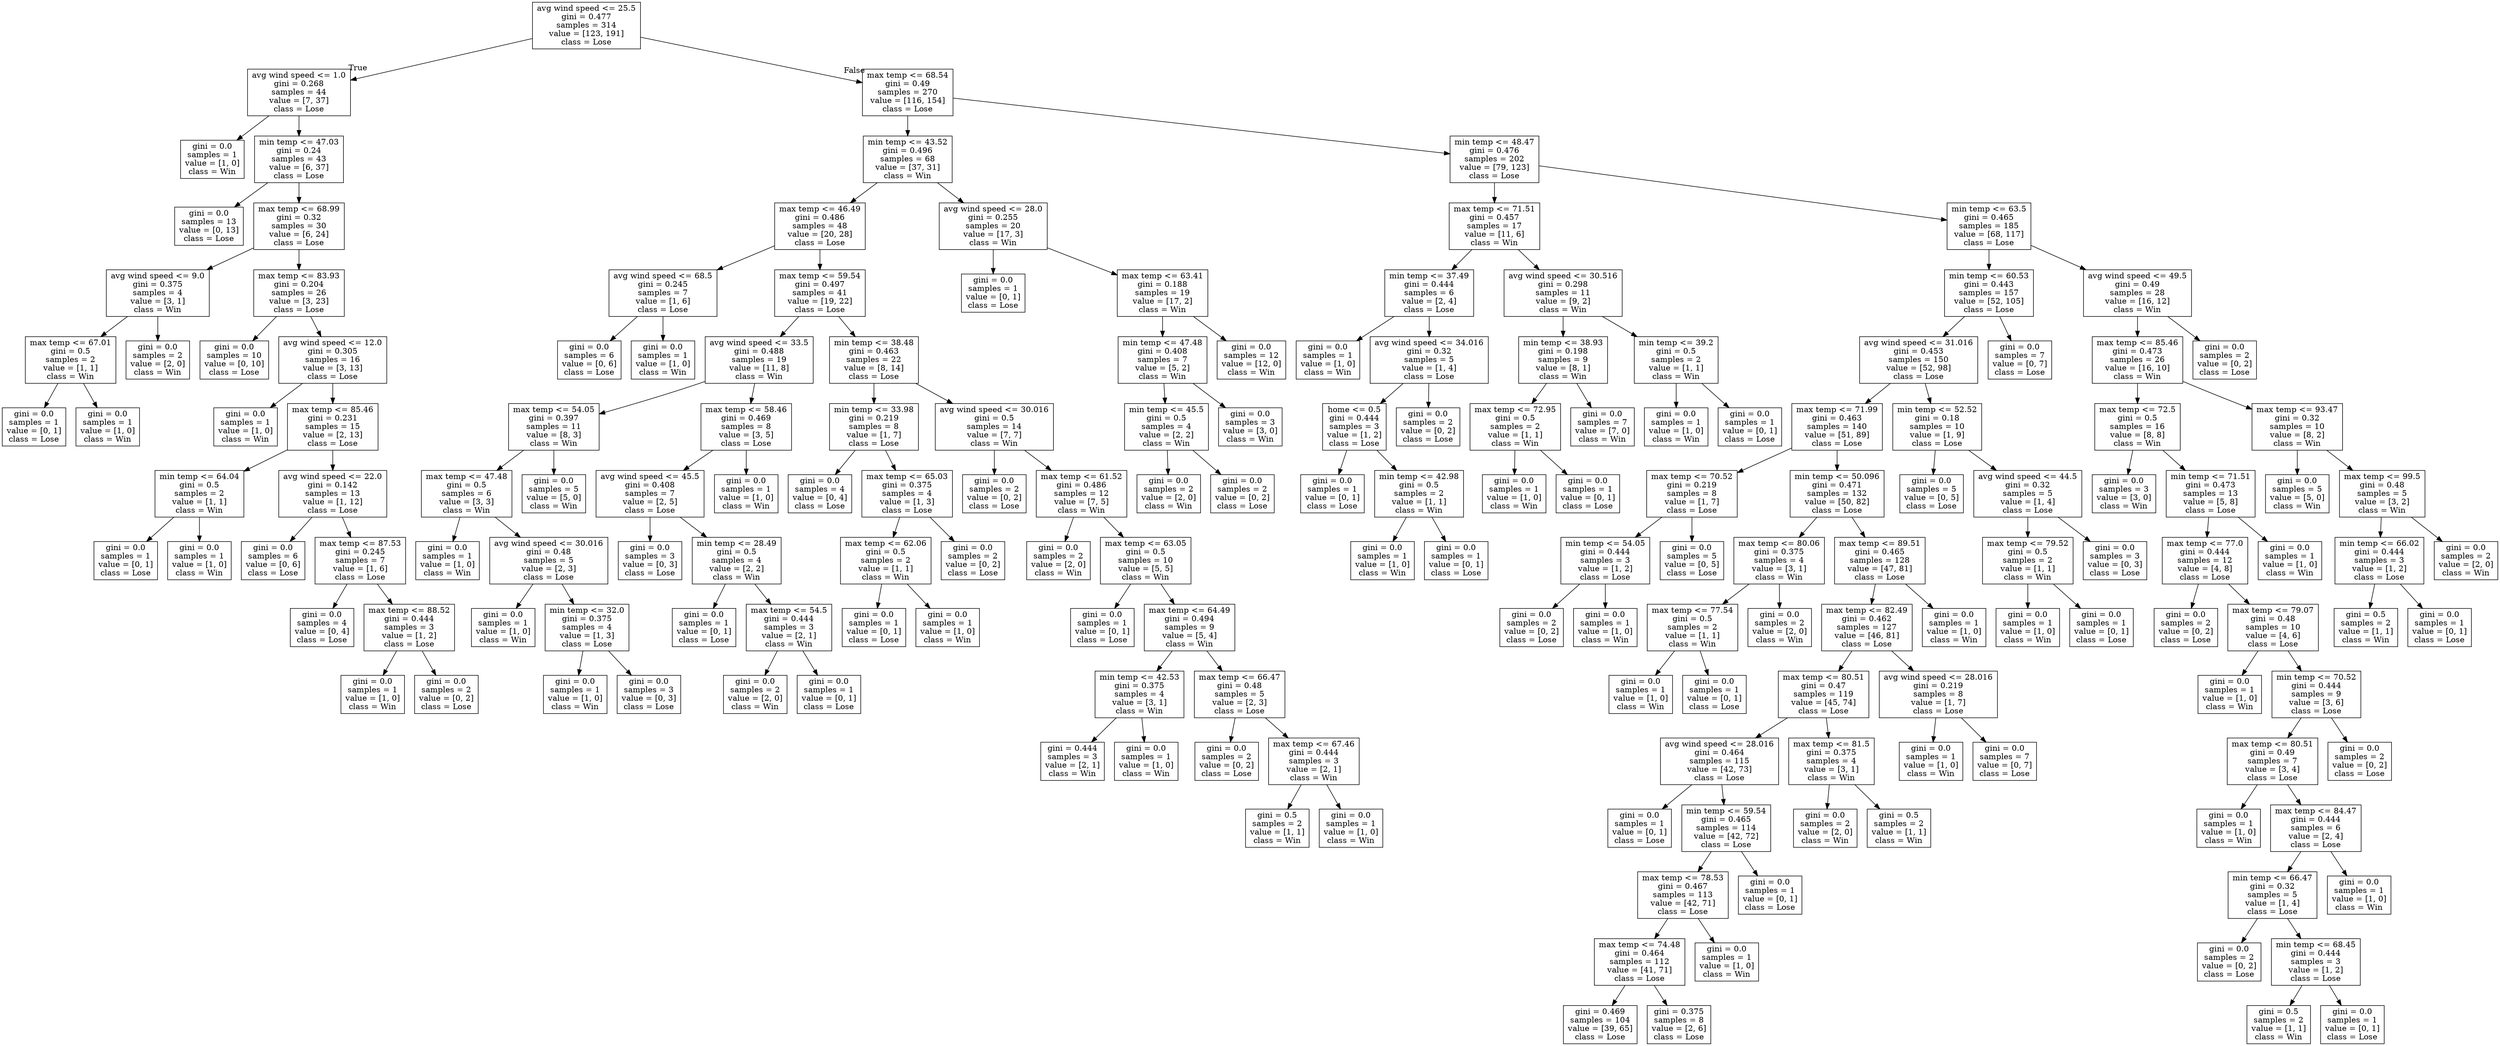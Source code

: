 digraph Tree {
node [shape=box] ;
0 [label="avg wind speed <= 25.5\ngini = 0.477\nsamples = 314\nvalue = [123, 191]\nclass = Lose"] ;
1 [label="avg wind speed <= 1.0\ngini = 0.268\nsamples = 44\nvalue = [7, 37]\nclass = Lose"] ;
0 -> 1 [labeldistance=2.5, labelangle=45, headlabel="True"] ;
2 [label="gini = 0.0\nsamples = 1\nvalue = [1, 0]\nclass = Win"] ;
1 -> 2 ;
3 [label="min temp <= 47.03\ngini = 0.24\nsamples = 43\nvalue = [6, 37]\nclass = Lose"] ;
1 -> 3 ;
4 [label="gini = 0.0\nsamples = 13\nvalue = [0, 13]\nclass = Lose"] ;
3 -> 4 ;
5 [label="max temp <= 68.99\ngini = 0.32\nsamples = 30\nvalue = [6, 24]\nclass = Lose"] ;
3 -> 5 ;
6 [label="avg wind speed <= 9.0\ngini = 0.375\nsamples = 4\nvalue = [3, 1]\nclass = Win"] ;
5 -> 6 ;
7 [label="max temp <= 67.01\ngini = 0.5\nsamples = 2\nvalue = [1, 1]\nclass = Win"] ;
6 -> 7 ;
8 [label="gini = 0.0\nsamples = 1\nvalue = [0, 1]\nclass = Lose"] ;
7 -> 8 ;
9 [label="gini = 0.0\nsamples = 1\nvalue = [1, 0]\nclass = Win"] ;
7 -> 9 ;
10 [label="gini = 0.0\nsamples = 2\nvalue = [2, 0]\nclass = Win"] ;
6 -> 10 ;
11 [label="max temp <= 83.93\ngini = 0.204\nsamples = 26\nvalue = [3, 23]\nclass = Lose"] ;
5 -> 11 ;
12 [label="gini = 0.0\nsamples = 10\nvalue = [0, 10]\nclass = Lose"] ;
11 -> 12 ;
13 [label="avg wind speed <= 12.0\ngini = 0.305\nsamples = 16\nvalue = [3, 13]\nclass = Lose"] ;
11 -> 13 ;
14 [label="gini = 0.0\nsamples = 1\nvalue = [1, 0]\nclass = Win"] ;
13 -> 14 ;
15 [label="max temp <= 85.46\ngini = 0.231\nsamples = 15\nvalue = [2, 13]\nclass = Lose"] ;
13 -> 15 ;
16 [label="min temp <= 64.04\ngini = 0.5\nsamples = 2\nvalue = [1, 1]\nclass = Win"] ;
15 -> 16 ;
17 [label="gini = 0.0\nsamples = 1\nvalue = [0, 1]\nclass = Lose"] ;
16 -> 17 ;
18 [label="gini = 0.0\nsamples = 1\nvalue = [1, 0]\nclass = Win"] ;
16 -> 18 ;
19 [label="avg wind speed <= 22.0\ngini = 0.142\nsamples = 13\nvalue = [1, 12]\nclass = Lose"] ;
15 -> 19 ;
20 [label="gini = 0.0\nsamples = 6\nvalue = [0, 6]\nclass = Lose"] ;
19 -> 20 ;
21 [label="max temp <= 87.53\ngini = 0.245\nsamples = 7\nvalue = [1, 6]\nclass = Lose"] ;
19 -> 21 ;
22 [label="gini = 0.0\nsamples = 4\nvalue = [0, 4]\nclass = Lose"] ;
21 -> 22 ;
23 [label="max temp <= 88.52\ngini = 0.444\nsamples = 3\nvalue = [1, 2]\nclass = Lose"] ;
21 -> 23 ;
24 [label="gini = 0.0\nsamples = 1\nvalue = [1, 0]\nclass = Win"] ;
23 -> 24 ;
25 [label="gini = 0.0\nsamples = 2\nvalue = [0, 2]\nclass = Lose"] ;
23 -> 25 ;
26 [label="max temp <= 68.54\ngini = 0.49\nsamples = 270\nvalue = [116, 154]\nclass = Lose"] ;
0 -> 26 [labeldistance=2.5, labelangle=-45, headlabel="False"] ;
27 [label="min temp <= 43.52\ngini = 0.496\nsamples = 68\nvalue = [37, 31]\nclass = Win"] ;
26 -> 27 ;
28 [label="max temp <= 46.49\ngini = 0.486\nsamples = 48\nvalue = [20, 28]\nclass = Lose"] ;
27 -> 28 ;
29 [label="avg wind speed <= 68.5\ngini = 0.245\nsamples = 7\nvalue = [1, 6]\nclass = Lose"] ;
28 -> 29 ;
30 [label="gini = 0.0\nsamples = 6\nvalue = [0, 6]\nclass = Lose"] ;
29 -> 30 ;
31 [label="gini = 0.0\nsamples = 1\nvalue = [1, 0]\nclass = Win"] ;
29 -> 31 ;
32 [label="max temp <= 59.54\ngini = 0.497\nsamples = 41\nvalue = [19, 22]\nclass = Lose"] ;
28 -> 32 ;
33 [label="avg wind speed <= 33.5\ngini = 0.488\nsamples = 19\nvalue = [11, 8]\nclass = Win"] ;
32 -> 33 ;
34 [label="max temp <= 54.05\ngini = 0.397\nsamples = 11\nvalue = [8, 3]\nclass = Win"] ;
33 -> 34 ;
35 [label="max temp <= 47.48\ngini = 0.5\nsamples = 6\nvalue = [3, 3]\nclass = Win"] ;
34 -> 35 ;
36 [label="gini = 0.0\nsamples = 1\nvalue = [1, 0]\nclass = Win"] ;
35 -> 36 ;
37 [label="avg wind speed <= 30.016\ngini = 0.48\nsamples = 5\nvalue = [2, 3]\nclass = Lose"] ;
35 -> 37 ;
38 [label="gini = 0.0\nsamples = 1\nvalue = [1, 0]\nclass = Win"] ;
37 -> 38 ;
39 [label="min temp <= 32.0\ngini = 0.375\nsamples = 4\nvalue = [1, 3]\nclass = Lose"] ;
37 -> 39 ;
40 [label="gini = 0.0\nsamples = 1\nvalue = [1, 0]\nclass = Win"] ;
39 -> 40 ;
41 [label="gini = 0.0\nsamples = 3\nvalue = [0, 3]\nclass = Lose"] ;
39 -> 41 ;
42 [label="gini = 0.0\nsamples = 5\nvalue = [5, 0]\nclass = Win"] ;
34 -> 42 ;
43 [label="max temp <= 58.46\ngini = 0.469\nsamples = 8\nvalue = [3, 5]\nclass = Lose"] ;
33 -> 43 ;
44 [label="avg wind speed <= 45.5\ngini = 0.408\nsamples = 7\nvalue = [2, 5]\nclass = Lose"] ;
43 -> 44 ;
45 [label="gini = 0.0\nsamples = 3\nvalue = [0, 3]\nclass = Lose"] ;
44 -> 45 ;
46 [label="min temp <= 28.49\ngini = 0.5\nsamples = 4\nvalue = [2, 2]\nclass = Win"] ;
44 -> 46 ;
47 [label="gini = 0.0\nsamples = 1\nvalue = [0, 1]\nclass = Lose"] ;
46 -> 47 ;
48 [label="max temp <= 54.5\ngini = 0.444\nsamples = 3\nvalue = [2, 1]\nclass = Win"] ;
46 -> 48 ;
49 [label="gini = 0.0\nsamples = 2\nvalue = [2, 0]\nclass = Win"] ;
48 -> 49 ;
50 [label="gini = 0.0\nsamples = 1\nvalue = [0, 1]\nclass = Lose"] ;
48 -> 50 ;
51 [label="gini = 0.0\nsamples = 1\nvalue = [1, 0]\nclass = Win"] ;
43 -> 51 ;
52 [label="min temp <= 38.48\ngini = 0.463\nsamples = 22\nvalue = [8, 14]\nclass = Lose"] ;
32 -> 52 ;
53 [label="min temp <= 33.98\ngini = 0.219\nsamples = 8\nvalue = [1, 7]\nclass = Lose"] ;
52 -> 53 ;
54 [label="gini = 0.0\nsamples = 4\nvalue = [0, 4]\nclass = Lose"] ;
53 -> 54 ;
55 [label="max temp <= 65.03\ngini = 0.375\nsamples = 4\nvalue = [1, 3]\nclass = Lose"] ;
53 -> 55 ;
56 [label="max temp <= 62.06\ngini = 0.5\nsamples = 2\nvalue = [1, 1]\nclass = Win"] ;
55 -> 56 ;
57 [label="gini = 0.0\nsamples = 1\nvalue = [0, 1]\nclass = Lose"] ;
56 -> 57 ;
58 [label="gini = 0.0\nsamples = 1\nvalue = [1, 0]\nclass = Win"] ;
56 -> 58 ;
59 [label="gini = 0.0\nsamples = 2\nvalue = [0, 2]\nclass = Lose"] ;
55 -> 59 ;
60 [label="avg wind speed <= 30.016\ngini = 0.5\nsamples = 14\nvalue = [7, 7]\nclass = Win"] ;
52 -> 60 ;
61 [label="gini = 0.0\nsamples = 2\nvalue = [0, 2]\nclass = Lose"] ;
60 -> 61 ;
62 [label="max temp <= 61.52\ngini = 0.486\nsamples = 12\nvalue = [7, 5]\nclass = Win"] ;
60 -> 62 ;
63 [label="gini = 0.0\nsamples = 2\nvalue = [2, 0]\nclass = Win"] ;
62 -> 63 ;
64 [label="max temp <= 63.05\ngini = 0.5\nsamples = 10\nvalue = [5, 5]\nclass = Win"] ;
62 -> 64 ;
65 [label="gini = 0.0\nsamples = 1\nvalue = [0, 1]\nclass = Lose"] ;
64 -> 65 ;
66 [label="max temp <= 64.49\ngini = 0.494\nsamples = 9\nvalue = [5, 4]\nclass = Win"] ;
64 -> 66 ;
67 [label="min temp <= 42.53\ngini = 0.375\nsamples = 4\nvalue = [3, 1]\nclass = Win"] ;
66 -> 67 ;
68 [label="gini = 0.444\nsamples = 3\nvalue = [2, 1]\nclass = Win"] ;
67 -> 68 ;
69 [label="gini = 0.0\nsamples = 1\nvalue = [1, 0]\nclass = Win"] ;
67 -> 69 ;
70 [label="max temp <= 66.47\ngini = 0.48\nsamples = 5\nvalue = [2, 3]\nclass = Lose"] ;
66 -> 70 ;
71 [label="gini = 0.0\nsamples = 2\nvalue = [0, 2]\nclass = Lose"] ;
70 -> 71 ;
72 [label="max temp <= 67.46\ngini = 0.444\nsamples = 3\nvalue = [2, 1]\nclass = Win"] ;
70 -> 72 ;
73 [label="gini = 0.5\nsamples = 2\nvalue = [1, 1]\nclass = Win"] ;
72 -> 73 ;
74 [label="gini = 0.0\nsamples = 1\nvalue = [1, 0]\nclass = Win"] ;
72 -> 74 ;
75 [label="avg wind speed <= 28.0\ngini = 0.255\nsamples = 20\nvalue = [17, 3]\nclass = Win"] ;
27 -> 75 ;
76 [label="gini = 0.0\nsamples = 1\nvalue = [0, 1]\nclass = Lose"] ;
75 -> 76 ;
77 [label="max temp <= 63.41\ngini = 0.188\nsamples = 19\nvalue = [17, 2]\nclass = Win"] ;
75 -> 77 ;
78 [label="min temp <= 47.48\ngini = 0.408\nsamples = 7\nvalue = [5, 2]\nclass = Win"] ;
77 -> 78 ;
79 [label="min temp <= 45.5\ngini = 0.5\nsamples = 4\nvalue = [2, 2]\nclass = Win"] ;
78 -> 79 ;
80 [label="gini = 0.0\nsamples = 2\nvalue = [2, 0]\nclass = Win"] ;
79 -> 80 ;
81 [label="gini = 0.0\nsamples = 2\nvalue = [0, 2]\nclass = Lose"] ;
79 -> 81 ;
82 [label="gini = 0.0\nsamples = 3\nvalue = [3, 0]\nclass = Win"] ;
78 -> 82 ;
83 [label="gini = 0.0\nsamples = 12\nvalue = [12, 0]\nclass = Win"] ;
77 -> 83 ;
84 [label="min temp <= 48.47\ngini = 0.476\nsamples = 202\nvalue = [79, 123]\nclass = Lose"] ;
26 -> 84 ;
85 [label="max temp <= 71.51\ngini = 0.457\nsamples = 17\nvalue = [11, 6]\nclass = Win"] ;
84 -> 85 ;
86 [label="min temp <= 37.49\ngini = 0.444\nsamples = 6\nvalue = [2, 4]\nclass = Lose"] ;
85 -> 86 ;
87 [label="gini = 0.0\nsamples = 1\nvalue = [1, 0]\nclass = Win"] ;
86 -> 87 ;
88 [label="avg wind speed <= 34.016\ngini = 0.32\nsamples = 5\nvalue = [1, 4]\nclass = Lose"] ;
86 -> 88 ;
89 [label="home <= 0.5\ngini = 0.444\nsamples = 3\nvalue = [1, 2]\nclass = Lose"] ;
88 -> 89 ;
90 [label="gini = 0.0\nsamples = 1\nvalue = [0, 1]\nclass = Lose"] ;
89 -> 90 ;
91 [label="min temp <= 42.98\ngini = 0.5\nsamples = 2\nvalue = [1, 1]\nclass = Win"] ;
89 -> 91 ;
92 [label="gini = 0.0\nsamples = 1\nvalue = [1, 0]\nclass = Win"] ;
91 -> 92 ;
93 [label="gini = 0.0\nsamples = 1\nvalue = [0, 1]\nclass = Lose"] ;
91 -> 93 ;
94 [label="gini = 0.0\nsamples = 2\nvalue = [0, 2]\nclass = Lose"] ;
88 -> 94 ;
95 [label="avg wind speed <= 30.516\ngini = 0.298\nsamples = 11\nvalue = [9, 2]\nclass = Win"] ;
85 -> 95 ;
96 [label="min temp <= 38.93\ngini = 0.198\nsamples = 9\nvalue = [8, 1]\nclass = Win"] ;
95 -> 96 ;
97 [label="max temp <= 72.95\ngini = 0.5\nsamples = 2\nvalue = [1, 1]\nclass = Win"] ;
96 -> 97 ;
98 [label="gini = 0.0\nsamples = 1\nvalue = [1, 0]\nclass = Win"] ;
97 -> 98 ;
99 [label="gini = 0.0\nsamples = 1\nvalue = [0, 1]\nclass = Lose"] ;
97 -> 99 ;
100 [label="gini = 0.0\nsamples = 7\nvalue = [7, 0]\nclass = Win"] ;
96 -> 100 ;
101 [label="min temp <= 39.2\ngini = 0.5\nsamples = 2\nvalue = [1, 1]\nclass = Win"] ;
95 -> 101 ;
102 [label="gini = 0.0\nsamples = 1\nvalue = [1, 0]\nclass = Win"] ;
101 -> 102 ;
103 [label="gini = 0.0\nsamples = 1\nvalue = [0, 1]\nclass = Lose"] ;
101 -> 103 ;
104 [label="min temp <= 63.5\ngini = 0.465\nsamples = 185\nvalue = [68, 117]\nclass = Lose"] ;
84 -> 104 ;
105 [label="min temp <= 60.53\ngini = 0.443\nsamples = 157\nvalue = [52, 105]\nclass = Lose"] ;
104 -> 105 ;
106 [label="avg wind speed <= 31.016\ngini = 0.453\nsamples = 150\nvalue = [52, 98]\nclass = Lose"] ;
105 -> 106 ;
107 [label="max temp <= 71.99\ngini = 0.463\nsamples = 140\nvalue = [51, 89]\nclass = Lose"] ;
106 -> 107 ;
108 [label="max temp <= 70.52\ngini = 0.219\nsamples = 8\nvalue = [1, 7]\nclass = Lose"] ;
107 -> 108 ;
109 [label="min temp <= 54.05\ngini = 0.444\nsamples = 3\nvalue = [1, 2]\nclass = Lose"] ;
108 -> 109 ;
110 [label="gini = 0.0\nsamples = 2\nvalue = [0, 2]\nclass = Lose"] ;
109 -> 110 ;
111 [label="gini = 0.0\nsamples = 1\nvalue = [1, 0]\nclass = Win"] ;
109 -> 111 ;
112 [label="gini = 0.0\nsamples = 5\nvalue = [0, 5]\nclass = Lose"] ;
108 -> 112 ;
113 [label="min temp <= 50.096\ngini = 0.471\nsamples = 132\nvalue = [50, 82]\nclass = Lose"] ;
107 -> 113 ;
114 [label="max temp <= 80.06\ngini = 0.375\nsamples = 4\nvalue = [3, 1]\nclass = Win"] ;
113 -> 114 ;
115 [label="max temp <= 77.54\ngini = 0.5\nsamples = 2\nvalue = [1, 1]\nclass = Win"] ;
114 -> 115 ;
116 [label="gini = 0.0\nsamples = 1\nvalue = [1, 0]\nclass = Win"] ;
115 -> 116 ;
117 [label="gini = 0.0\nsamples = 1\nvalue = [0, 1]\nclass = Lose"] ;
115 -> 117 ;
118 [label="gini = 0.0\nsamples = 2\nvalue = [2, 0]\nclass = Win"] ;
114 -> 118 ;
119 [label="max temp <= 89.51\ngini = 0.465\nsamples = 128\nvalue = [47, 81]\nclass = Lose"] ;
113 -> 119 ;
120 [label="max temp <= 82.49\ngini = 0.462\nsamples = 127\nvalue = [46, 81]\nclass = Lose"] ;
119 -> 120 ;
121 [label="max temp <= 80.51\ngini = 0.47\nsamples = 119\nvalue = [45, 74]\nclass = Lose"] ;
120 -> 121 ;
122 [label="avg wind speed <= 28.016\ngini = 0.464\nsamples = 115\nvalue = [42, 73]\nclass = Lose"] ;
121 -> 122 ;
123 [label="gini = 0.0\nsamples = 1\nvalue = [0, 1]\nclass = Lose"] ;
122 -> 123 ;
124 [label="min temp <= 59.54\ngini = 0.465\nsamples = 114\nvalue = [42, 72]\nclass = Lose"] ;
122 -> 124 ;
125 [label="max temp <= 78.53\ngini = 0.467\nsamples = 113\nvalue = [42, 71]\nclass = Lose"] ;
124 -> 125 ;
126 [label="max temp <= 74.48\ngini = 0.464\nsamples = 112\nvalue = [41, 71]\nclass = Lose"] ;
125 -> 126 ;
127 [label="gini = 0.469\nsamples = 104\nvalue = [39, 65]\nclass = Lose"] ;
126 -> 127 ;
128 [label="gini = 0.375\nsamples = 8\nvalue = [2, 6]\nclass = Lose"] ;
126 -> 128 ;
129 [label="gini = 0.0\nsamples = 1\nvalue = [1, 0]\nclass = Win"] ;
125 -> 129 ;
130 [label="gini = 0.0\nsamples = 1\nvalue = [0, 1]\nclass = Lose"] ;
124 -> 130 ;
131 [label="max temp <= 81.5\ngini = 0.375\nsamples = 4\nvalue = [3, 1]\nclass = Win"] ;
121 -> 131 ;
132 [label="gini = 0.0\nsamples = 2\nvalue = [2, 0]\nclass = Win"] ;
131 -> 132 ;
133 [label="gini = 0.5\nsamples = 2\nvalue = [1, 1]\nclass = Win"] ;
131 -> 133 ;
134 [label="avg wind speed <= 28.016\ngini = 0.219\nsamples = 8\nvalue = [1, 7]\nclass = Lose"] ;
120 -> 134 ;
135 [label="gini = 0.0\nsamples = 1\nvalue = [1, 0]\nclass = Win"] ;
134 -> 135 ;
136 [label="gini = 0.0\nsamples = 7\nvalue = [0, 7]\nclass = Lose"] ;
134 -> 136 ;
137 [label="gini = 0.0\nsamples = 1\nvalue = [1, 0]\nclass = Win"] ;
119 -> 137 ;
138 [label="min temp <= 52.52\ngini = 0.18\nsamples = 10\nvalue = [1, 9]\nclass = Lose"] ;
106 -> 138 ;
139 [label="gini = 0.0\nsamples = 5\nvalue = [0, 5]\nclass = Lose"] ;
138 -> 139 ;
140 [label="avg wind speed <= 44.5\ngini = 0.32\nsamples = 5\nvalue = [1, 4]\nclass = Lose"] ;
138 -> 140 ;
141 [label="max temp <= 79.52\ngini = 0.5\nsamples = 2\nvalue = [1, 1]\nclass = Win"] ;
140 -> 141 ;
142 [label="gini = 0.0\nsamples = 1\nvalue = [1, 0]\nclass = Win"] ;
141 -> 142 ;
143 [label="gini = 0.0\nsamples = 1\nvalue = [0, 1]\nclass = Lose"] ;
141 -> 143 ;
144 [label="gini = 0.0\nsamples = 3\nvalue = [0, 3]\nclass = Lose"] ;
140 -> 144 ;
145 [label="gini = 0.0\nsamples = 7\nvalue = [0, 7]\nclass = Lose"] ;
105 -> 145 ;
146 [label="avg wind speed <= 49.5\ngini = 0.49\nsamples = 28\nvalue = [16, 12]\nclass = Win"] ;
104 -> 146 ;
147 [label="max temp <= 85.46\ngini = 0.473\nsamples = 26\nvalue = [16, 10]\nclass = Win"] ;
146 -> 147 ;
148 [label="max temp <= 72.5\ngini = 0.5\nsamples = 16\nvalue = [8, 8]\nclass = Win"] ;
147 -> 148 ;
149 [label="gini = 0.0\nsamples = 3\nvalue = [3, 0]\nclass = Win"] ;
148 -> 149 ;
150 [label="min temp <= 71.51\ngini = 0.473\nsamples = 13\nvalue = [5, 8]\nclass = Lose"] ;
148 -> 150 ;
151 [label="max temp <= 77.0\ngini = 0.444\nsamples = 12\nvalue = [4, 8]\nclass = Lose"] ;
150 -> 151 ;
152 [label="gini = 0.0\nsamples = 2\nvalue = [0, 2]\nclass = Lose"] ;
151 -> 152 ;
153 [label="max temp <= 79.07\ngini = 0.48\nsamples = 10\nvalue = [4, 6]\nclass = Lose"] ;
151 -> 153 ;
154 [label="gini = 0.0\nsamples = 1\nvalue = [1, 0]\nclass = Win"] ;
153 -> 154 ;
155 [label="min temp <= 70.52\ngini = 0.444\nsamples = 9\nvalue = [3, 6]\nclass = Lose"] ;
153 -> 155 ;
156 [label="max temp <= 80.51\ngini = 0.49\nsamples = 7\nvalue = [3, 4]\nclass = Lose"] ;
155 -> 156 ;
157 [label="gini = 0.0\nsamples = 1\nvalue = [1, 0]\nclass = Win"] ;
156 -> 157 ;
158 [label="max temp <= 84.47\ngini = 0.444\nsamples = 6\nvalue = [2, 4]\nclass = Lose"] ;
156 -> 158 ;
159 [label="min temp <= 66.47\ngini = 0.32\nsamples = 5\nvalue = [1, 4]\nclass = Lose"] ;
158 -> 159 ;
160 [label="gini = 0.0\nsamples = 2\nvalue = [0, 2]\nclass = Lose"] ;
159 -> 160 ;
161 [label="min temp <= 68.45\ngini = 0.444\nsamples = 3\nvalue = [1, 2]\nclass = Lose"] ;
159 -> 161 ;
162 [label="gini = 0.5\nsamples = 2\nvalue = [1, 1]\nclass = Win"] ;
161 -> 162 ;
163 [label="gini = 0.0\nsamples = 1\nvalue = [0, 1]\nclass = Lose"] ;
161 -> 163 ;
164 [label="gini = 0.0\nsamples = 1\nvalue = [1, 0]\nclass = Win"] ;
158 -> 164 ;
165 [label="gini = 0.0\nsamples = 2\nvalue = [0, 2]\nclass = Lose"] ;
155 -> 165 ;
166 [label="gini = 0.0\nsamples = 1\nvalue = [1, 0]\nclass = Win"] ;
150 -> 166 ;
167 [label="max temp <= 93.47\ngini = 0.32\nsamples = 10\nvalue = [8, 2]\nclass = Win"] ;
147 -> 167 ;
168 [label="gini = 0.0\nsamples = 5\nvalue = [5, 0]\nclass = Win"] ;
167 -> 168 ;
169 [label="max temp <= 99.5\ngini = 0.48\nsamples = 5\nvalue = [3, 2]\nclass = Win"] ;
167 -> 169 ;
170 [label="min temp <= 66.02\ngini = 0.444\nsamples = 3\nvalue = [1, 2]\nclass = Lose"] ;
169 -> 170 ;
171 [label="gini = 0.5\nsamples = 2\nvalue = [1, 1]\nclass = Win"] ;
170 -> 171 ;
172 [label="gini = 0.0\nsamples = 1\nvalue = [0, 1]\nclass = Lose"] ;
170 -> 172 ;
173 [label="gini = 0.0\nsamples = 2\nvalue = [2, 0]\nclass = Win"] ;
169 -> 173 ;
174 [label="gini = 0.0\nsamples = 2\nvalue = [0, 2]\nclass = Lose"] ;
146 -> 174 ;
}